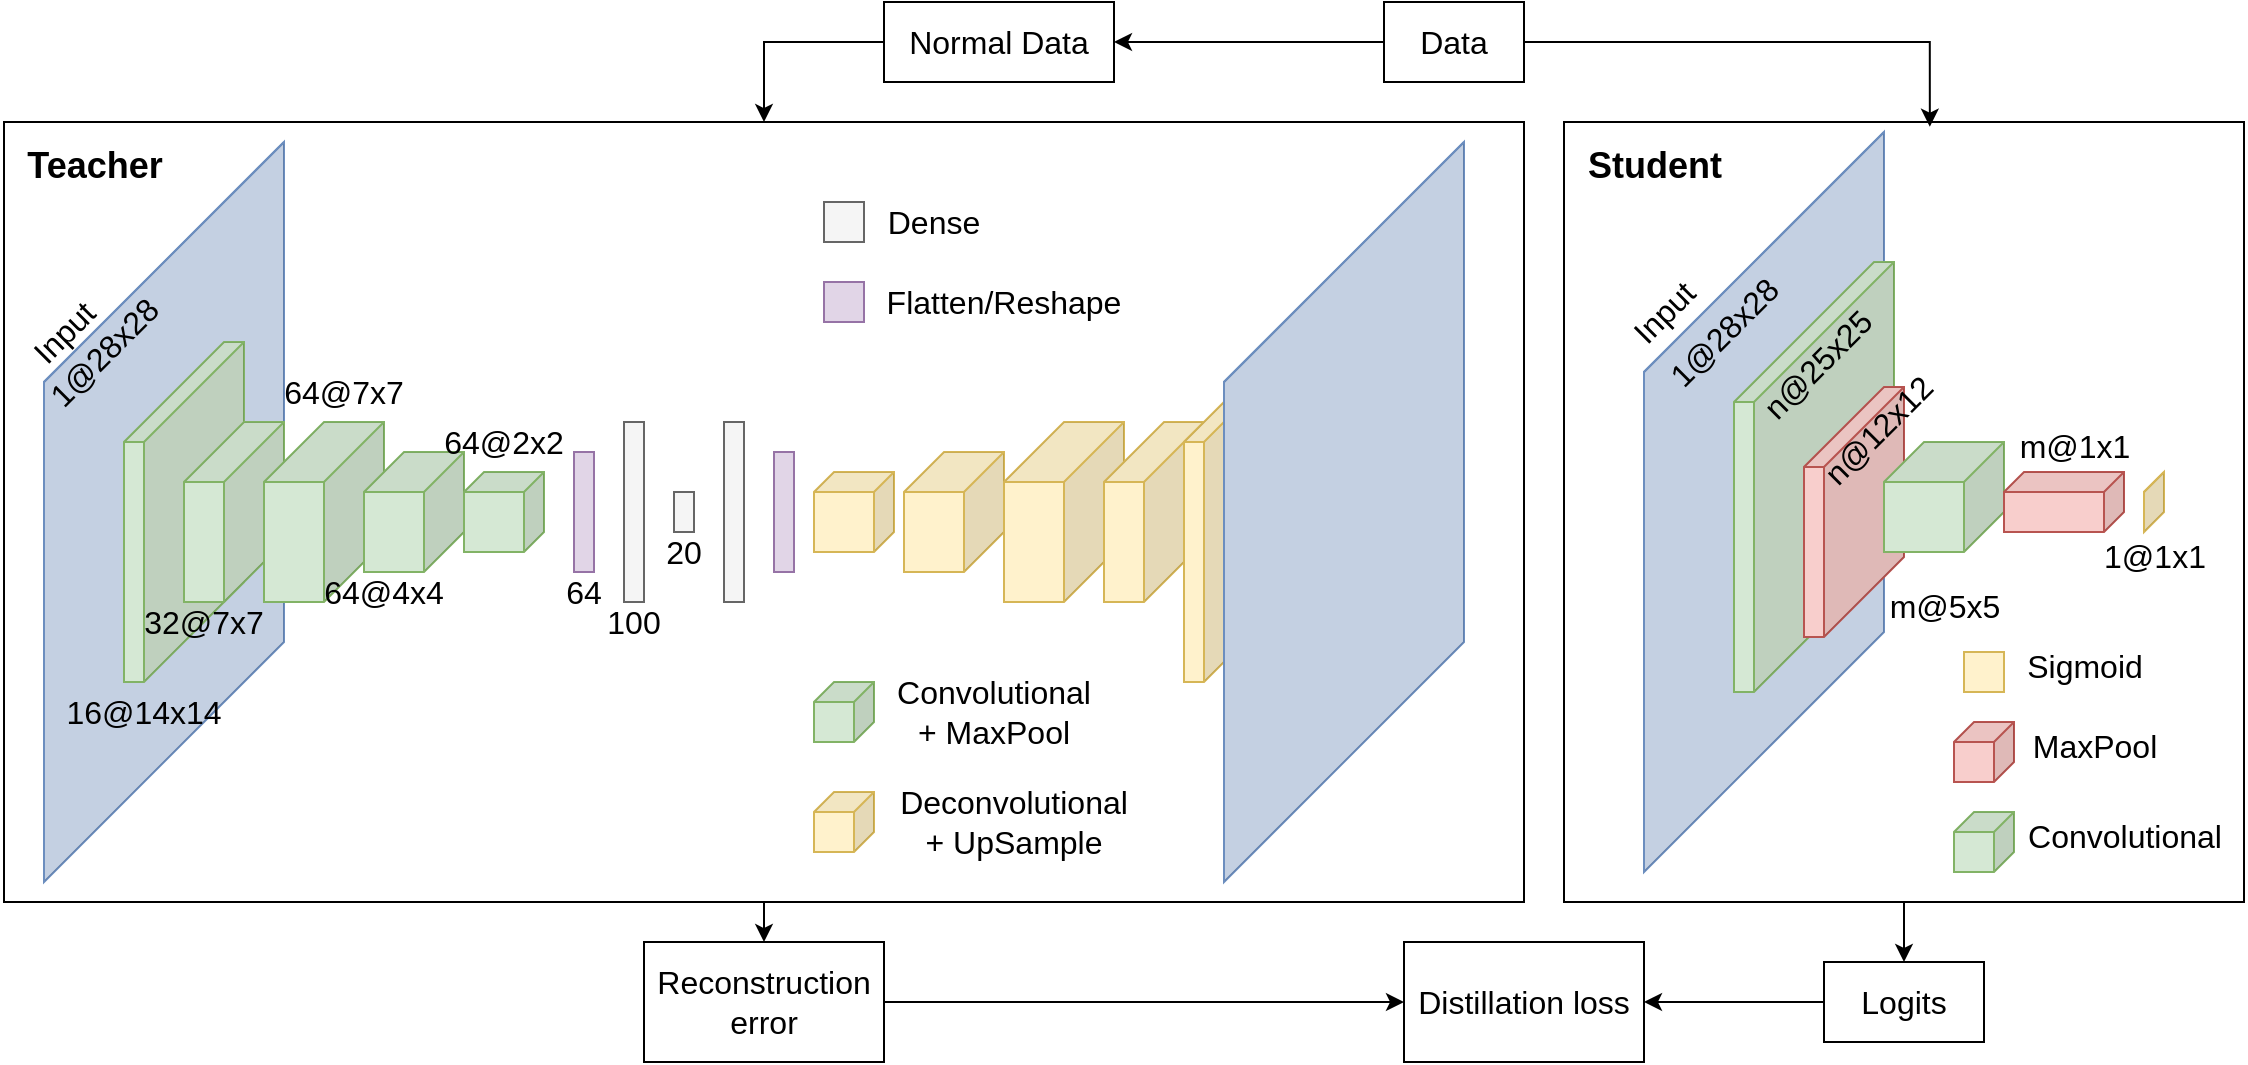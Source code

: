 <mxfile version="21.0.2"><diagram name="Page-1" id="2HkfwzNCOo5dVpyUPaBP"><mxGraphModel dx="3069" dy="953" grid="1" gridSize="10" guides="1" tooltips="1" connect="1" arrows="1" fold="1" page="1" pageScale="1" pageWidth="850" pageHeight="1100" math="0" shadow="0"><root><mxCell id="0"/><mxCell id="1" parent="0"/><mxCell id="gNet8P3XSlNMF8cZ89Cj-117" style="edgeStyle=orthogonalEdgeStyle;rounded=0;orthogonalLoop=1;jettySize=auto;html=1;exitX=0.5;exitY=1;exitDx=0;exitDy=0;entryX=0.5;entryY=0;entryDx=0;entryDy=0;" edge="1" parent="1" source="gNet8P3XSlNMF8cZ89Cj-93" target="gNet8P3XSlNMF8cZ89Cj-116"><mxGeometry relative="1" as="geometry"><mxPoint x="940" y="630" as="targetPoint"/></mxGeometry></mxCell><mxCell id="gNet8P3XSlNMF8cZ89Cj-93" value="" style="rounded=0;whiteSpace=wrap;html=1;strokeColor=default;fillColor=none;fontColor=#333333;" vertex="1" parent="1"><mxGeometry x="760" y="200" width="340" height="390" as="geometry"/></mxCell><mxCell id="gNet8P3XSlNMF8cZ89Cj-112" style="edgeStyle=orthogonalEdgeStyle;rounded=0;orthogonalLoop=1;jettySize=auto;html=1;exitX=0.5;exitY=1;exitDx=0;exitDy=0;entryX=0.5;entryY=0;entryDx=0;entryDy=0;" edge="1" parent="1" source="gNet8P3XSlNMF8cZ89Cj-92" target="gNet8P3XSlNMF8cZ89Cj-109"><mxGeometry relative="1" as="geometry"/></mxCell><mxCell id="gNet8P3XSlNMF8cZ89Cj-92" value="" style="rounded=0;whiteSpace=wrap;html=1;strokeColor=default;fillColor=none;fontColor=#333333;" vertex="1" parent="1"><mxGeometry x="-20" y="200" width="760" height="390" as="geometry"/></mxCell><mxCell id="gNet8P3XSlNMF8cZ89Cj-1" value="" style="shape=cube;whiteSpace=wrap;html=1;boundedLbl=1;backgroundOutline=1;darkOpacity=0.05;darkOpacity2=0.1;size=120;direction=east;flipH=1;fillColor=#dae8fc;strokeColor=#6c8ebf;" vertex="1" parent="1"><mxGeometry y="210" width="120" height="370" as="geometry"/></mxCell><mxCell id="gNet8P3XSlNMF8cZ89Cj-2" value="" style="shape=cube;whiteSpace=wrap;html=1;boundedLbl=1;backgroundOutline=1;darkOpacity=0.05;darkOpacity2=0.1;size=50;direction=east;flipH=1;fillColor=#d5e8d4;strokeColor=#82b366;" vertex="1" parent="1"><mxGeometry x="40" y="310" width="60" height="170" as="geometry"/></mxCell><mxCell id="gNet8P3XSlNMF8cZ89Cj-3" value="" style="shape=cube;whiteSpace=wrap;html=1;boundedLbl=1;backgroundOutline=1;darkOpacity=0.05;darkOpacity2=0.1;size=30;direction=east;flipH=1;fillColor=#d5e8d4;strokeColor=#82b366;" vertex="1" parent="1"><mxGeometry x="70" y="350" width="50" height="90" as="geometry"/></mxCell><mxCell id="gNet8P3XSlNMF8cZ89Cj-4" value="" style="shape=cube;whiteSpace=wrap;html=1;boundedLbl=1;backgroundOutline=1;darkOpacity=0.05;darkOpacity2=0.1;size=30;direction=east;flipH=1;fillColor=#d5e8d4;strokeColor=#82b366;" vertex="1" parent="1"><mxGeometry x="110" y="350" width="60" height="90" as="geometry"/></mxCell><mxCell id="gNet8P3XSlNMF8cZ89Cj-6" value="" style="shape=cube;whiteSpace=wrap;html=1;boundedLbl=1;backgroundOutline=1;darkOpacity=0.05;darkOpacity2=0.1;size=20;direction=east;flipH=1;fillColor=#d5e8d4;strokeColor=#82b366;" vertex="1" parent="1"><mxGeometry x="160" y="365" width="50" height="60" as="geometry"/></mxCell><mxCell id="gNet8P3XSlNMF8cZ89Cj-7" value="" style="shape=cube;whiteSpace=wrap;html=1;boundedLbl=1;backgroundOutline=1;darkOpacity=0.05;darkOpacity2=0.1;size=10;direction=east;flipH=1;fillColor=#d5e8d4;strokeColor=#82b366;" vertex="1" parent="1"><mxGeometry x="210" y="375" width="40" height="40" as="geometry"/></mxCell><mxCell id="gNet8P3XSlNMF8cZ89Cj-21" value="" style="shape=cube;whiteSpace=wrap;html=1;boundedLbl=1;backgroundOutline=1;darkOpacity=0.05;darkOpacity2=0.1;size=10;direction=east;flipH=1;fillColor=#fff2cc;strokeColor=#d6b656;" vertex="1" parent="1"><mxGeometry x="385" y="375" width="40" height="40" as="geometry"/></mxCell><mxCell id="gNet8P3XSlNMF8cZ89Cj-23" value="" style="shape=cube;whiteSpace=wrap;html=1;boundedLbl=1;backgroundOutline=1;darkOpacity=0.05;darkOpacity2=0.1;size=20;direction=east;flipH=1;fillColor=#fff2cc;strokeColor=#d6b656;" vertex="1" parent="1"><mxGeometry x="430" y="365" width="50" height="60" as="geometry"/></mxCell><mxCell id="gNet8P3XSlNMF8cZ89Cj-24" value="" style="shape=cube;whiteSpace=wrap;html=1;boundedLbl=1;backgroundOutline=1;darkOpacity=0.05;darkOpacity2=0.1;size=30;direction=east;flipH=1;fillColor=#fff2cc;strokeColor=#d6b656;" vertex="1" parent="1"><mxGeometry x="480" y="350" width="60" height="90" as="geometry"/></mxCell><mxCell id="gNet8P3XSlNMF8cZ89Cj-26" value="" style="shape=cube;whiteSpace=wrap;html=1;boundedLbl=1;backgroundOutline=1;darkOpacity=0.05;darkOpacity2=0.1;size=30;direction=east;flipH=1;fillColor=#fff2cc;strokeColor=#d6b656;" vertex="1" parent="1"><mxGeometry x="530" y="350" width="50" height="90" as="geometry"/></mxCell><mxCell id="gNet8P3XSlNMF8cZ89Cj-28" value="" style="shape=cube;whiteSpace=wrap;html=1;boundedLbl=1;backgroundOutline=1;darkOpacity=0.05;darkOpacity2=0.1;size=50;direction=east;flipH=1;fillColor=#fff2cc;strokeColor=#d6b656;" vertex="1" parent="1"><mxGeometry x="570" y="310" width="60" height="170" as="geometry"/></mxCell><mxCell id="gNet8P3XSlNMF8cZ89Cj-29" value="" style="shape=cube;whiteSpace=wrap;html=1;boundedLbl=1;backgroundOutline=1;darkOpacity=0.05;darkOpacity2=0.1;size=120;direction=east;flipH=1;fillColor=#dae8fc;strokeColor=#6c8ebf;" vertex="1" parent="1"><mxGeometry x="590" y="210" width="120" height="370" as="geometry"/></mxCell><mxCell id="gNet8P3XSlNMF8cZ89Cj-32" value="" style="rounded=0;whiteSpace=wrap;html=1;fillColor=#e1d5e7;strokeColor=#9673a6;rotation=-90;" vertex="1" parent="1"><mxGeometry x="240" y="390" width="60" height="10" as="geometry"/></mxCell><mxCell id="gNet8P3XSlNMF8cZ89Cj-33" value="" style="rounded=0;whiteSpace=wrap;html=1;fillColor=#f5f5f5;strokeColor=#666666;rotation=-90;fontColor=#333333;" vertex="1" parent="1"><mxGeometry x="250" y="390" width="90" height="10" as="geometry"/></mxCell><mxCell id="gNet8P3XSlNMF8cZ89Cj-34" value="" style="rounded=0;whiteSpace=wrap;html=1;rotation=-90;fillColor=#f5f5f5;fontColor=#333333;strokeColor=#666666;" vertex="1" parent="1"><mxGeometry x="310" y="390" width="20" height="10" as="geometry"/></mxCell><mxCell id="gNet8P3XSlNMF8cZ89Cj-36" value="" style="rounded=0;whiteSpace=wrap;html=1;fillColor=#f5f5f5;strokeColor=#666666;rotation=-90;fontColor=#333333;" vertex="1" parent="1"><mxGeometry x="300" y="390" width="90" height="10" as="geometry"/></mxCell><mxCell id="gNet8P3XSlNMF8cZ89Cj-40" value="" style="rounded=0;whiteSpace=wrap;html=1;fillColor=#e1d5e7;strokeColor=#9673a6;rotation=-90;" vertex="1" parent="1"><mxGeometry x="340" y="390" width="60" height="10" as="geometry"/></mxCell><mxCell id="gNet8P3XSlNMF8cZ89Cj-43" value="" style="shape=cube;whiteSpace=wrap;html=1;boundedLbl=1;backgroundOutline=1;darkOpacity=0.05;darkOpacity2=0.1;size=0;direction=east;flipH=1;fillColor=#f5f5f5;strokeColor=#666666;fontColor=#333333;" vertex="1" parent="1"><mxGeometry x="390" y="240" width="20" height="20" as="geometry"/></mxCell><mxCell id="gNet8P3XSlNMF8cZ89Cj-44" value="" style="shape=cube;whiteSpace=wrap;html=1;boundedLbl=1;backgroundOutline=1;darkOpacity=0.05;darkOpacity2=0.1;size=10;direction=east;flipH=1;fillColor=#d5e8d4;strokeColor=#82b366;" vertex="1" parent="1"><mxGeometry x="385" y="480" width="30" height="30" as="geometry"/></mxCell><mxCell id="gNet8P3XSlNMF8cZ89Cj-52" value="" style="shape=cube;whiteSpace=wrap;html=1;boundedLbl=1;backgroundOutline=1;darkOpacity=0.05;darkOpacity2=0.1;size=0;direction=east;flipH=1;fillColor=#e1d5e7;strokeColor=#9673a6;" vertex="1" parent="1"><mxGeometry x="390" y="280" width="20" height="20" as="geometry"/></mxCell><mxCell id="gNet8P3XSlNMF8cZ89Cj-54" value="&lt;font style=&quot;font-size: 13px;&quot;&gt;&lt;font style=&quot;font-size: 14px;&quot;&gt;&lt;font style=&quot;font-size: 15px;&quot;&gt;&lt;font style=&quot;font-size: 16px;&quot;&gt;Dense&lt;/font&gt;&lt;/font&gt;&lt;/font&gt;&lt;/font&gt;" style="text;strokeColor=none;align=center;fillColor=none;html=1;verticalAlign=middle;whiteSpace=wrap;rounded=0;" vertex="1" parent="1"><mxGeometry x="415" y="235" width="60" height="30" as="geometry"/></mxCell><mxCell id="gNet8P3XSlNMF8cZ89Cj-55" value="&lt;font style=&quot;font-size: 13px;&quot;&gt;&lt;font style=&quot;font-size: 14px;&quot;&gt;&lt;font style=&quot;font-size: 15px;&quot;&gt;&lt;font style=&quot;font-size: 16px;&quot;&gt;Deconvolutional + UpSample&lt;/font&gt;&lt;/font&gt;&lt;/font&gt;&lt;/font&gt;" style="text;strokeColor=none;align=center;fillColor=none;html=1;verticalAlign=middle;whiteSpace=wrap;rounded=0;" vertex="1" parent="1"><mxGeometry x="450" y="535" width="70" height="30" as="geometry"/></mxCell><mxCell id="gNet8P3XSlNMF8cZ89Cj-56" value="&lt;font style=&quot;font-size: 13px;&quot;&gt;&lt;font style=&quot;font-size: 14px;&quot;&gt;&lt;font style=&quot;font-size: 15px;&quot;&gt;&lt;font style=&quot;font-size: 16px;&quot;&gt;Flatten/Reshape&lt;/font&gt;&lt;/font&gt;&lt;/font&gt;&lt;/font&gt;" style="text;strokeColor=none;align=center;fillColor=none;html=1;verticalAlign=middle;whiteSpace=wrap;rounded=0;" vertex="1" parent="1"><mxGeometry x="450" y="275" width="60" height="30" as="geometry"/></mxCell><mxCell id="gNet8P3XSlNMF8cZ89Cj-57" value="&lt;font style=&quot;font-size: 15px;&quot;&gt;&lt;font style=&quot;font-size: 15px;&quot;&gt;&lt;font style=&quot;font-size: 16px;&quot;&gt;Convolutional + MaxPool&lt;/font&gt;&lt;/font&gt;&lt;/font&gt;" style="text;strokeColor=none;align=center;fillColor=none;html=1;verticalAlign=middle;whiteSpace=wrap;rounded=0;" vertex="1" parent="1"><mxGeometry x="440" y="480" width="70" height="30" as="geometry"/></mxCell><mxCell id="gNet8P3XSlNMF8cZ89Cj-62" value="" style="shape=cube;whiteSpace=wrap;html=1;boundedLbl=1;backgroundOutline=1;darkOpacity=0.05;darkOpacity2=0.1;size=10;direction=east;flipH=1;fillColor=#fff2cc;strokeColor=#d6b656;" vertex="1" parent="1"><mxGeometry x="385" y="535" width="30" height="30" as="geometry"/></mxCell><mxCell id="gNet8P3XSlNMF8cZ89Cj-63" value="&lt;font style=&quot;font-size: 13px;&quot;&gt;&lt;font style=&quot;font-size: 14px;&quot;&gt;&lt;font style=&quot;font-size: 15px;&quot;&gt;&lt;font style=&quot;font-size: 16px;&quot;&gt;Input&lt;/font&gt;&lt;/font&gt;&lt;/font&gt;&lt;/font&gt;" style="text;strokeColor=none;align=center;fillColor=none;html=1;verticalAlign=middle;whiteSpace=wrap;rounded=0;rotation=-45;" vertex="1" parent="1"><mxGeometry x="-20" y="290" width="60" height="30" as="geometry"/></mxCell><mxCell id="gNet8P3XSlNMF8cZ89Cj-66" value="&lt;font style=&quot;font-size: 13px;&quot;&gt;&lt;font style=&quot;font-size: 14px;&quot;&gt;&lt;font style=&quot;font-size: 15px;&quot;&gt;&lt;font style=&quot;font-size: 16px;&quot;&gt;1@28x28&lt;/font&gt;&lt;/font&gt;&lt;/font&gt;&lt;/font&gt;" style="text;strokeColor=none;align=center;fillColor=none;html=1;verticalAlign=middle;whiteSpace=wrap;rounded=0;rotation=-45;" vertex="1" parent="1"><mxGeometry y="300" width="60" height="30" as="geometry"/></mxCell><mxCell id="gNet8P3XSlNMF8cZ89Cj-68" value="&lt;font style=&quot;font-size: 13px;&quot;&gt;&lt;font style=&quot;font-size: 14px;&quot;&gt;&lt;font style=&quot;font-size: 15px;&quot;&gt;&lt;font style=&quot;font-size: 16px;&quot;&gt;16@14x14&lt;/font&gt;&lt;/font&gt;&lt;/font&gt;&lt;/font&gt;" style="text;strokeColor=none;align=center;fillColor=none;html=1;verticalAlign=middle;whiteSpace=wrap;rounded=0;rotation=0;" vertex="1" parent="1"><mxGeometry x="20" y="480" width="60" height="30" as="geometry"/></mxCell><mxCell id="gNet8P3XSlNMF8cZ89Cj-70" value="&lt;font style=&quot;font-size: 13px;&quot;&gt;&lt;font style=&quot;font-size: 14px;&quot;&gt;&lt;font style=&quot;font-size: 15px;&quot;&gt;&lt;font style=&quot;font-size: 16px;&quot;&gt;64@7x7&lt;/font&gt;&lt;/font&gt;&lt;/font&gt;&lt;/font&gt;" style="text;strokeColor=none;align=center;fillColor=none;html=1;verticalAlign=middle;whiteSpace=wrap;rounded=0;rotation=0;" vertex="1" parent="1"><mxGeometry x="120" y="320" width="60" height="30" as="geometry"/></mxCell><mxCell id="gNet8P3XSlNMF8cZ89Cj-71" value="&lt;font style=&quot;font-size: 13px;&quot;&gt;&lt;font style=&quot;font-size: 14px;&quot;&gt;&lt;font style=&quot;font-size: 15px;&quot;&gt;&lt;font style=&quot;font-size: 16px;&quot;&gt;32@7x7&lt;/font&gt;&lt;/font&gt;&lt;/font&gt;&lt;/font&gt;" style="text;strokeColor=none;align=center;fillColor=none;html=1;verticalAlign=middle;whiteSpace=wrap;rounded=0;rotation=0;" vertex="1" parent="1"><mxGeometry x="50" y="435" width="60" height="30" as="geometry"/></mxCell><mxCell id="gNet8P3XSlNMF8cZ89Cj-72" value="&lt;font style=&quot;font-size: 13px;&quot;&gt;&lt;font style=&quot;font-size: 14px;&quot;&gt;&lt;font style=&quot;font-size: 15px;&quot;&gt;&lt;font style=&quot;font-size: 16px;&quot;&gt;64@2x2&lt;/font&gt;&lt;/font&gt;&lt;/font&gt;&lt;/font&gt;" style="text;strokeColor=none;align=center;fillColor=none;html=1;verticalAlign=middle;whiteSpace=wrap;rounded=0;rotation=0;" vertex="1" parent="1"><mxGeometry x="200" y="345" width="60" height="30" as="geometry"/></mxCell><mxCell id="gNet8P3XSlNMF8cZ89Cj-73" value="&lt;font style=&quot;font-size: 13px;&quot;&gt;&lt;font style=&quot;font-size: 14px;&quot;&gt;&lt;font style=&quot;font-size: 15px;&quot;&gt;&lt;font style=&quot;font-size: 16px;&quot;&gt;64@4x4&lt;/font&gt;&lt;/font&gt;&lt;/font&gt;&lt;/font&gt;" style="text;strokeColor=none;align=center;fillColor=none;html=1;verticalAlign=middle;whiteSpace=wrap;rounded=0;rotation=0;" vertex="1" parent="1"><mxGeometry x="140" y="420" width="60" height="30" as="geometry"/></mxCell><mxCell id="gNet8P3XSlNMF8cZ89Cj-74" value="&lt;font style=&quot;font-size: 16px;&quot;&gt;&lt;font style=&quot;font-size: 16px;&quot;&gt;64&lt;/font&gt;&lt;/font&gt;" style="text;strokeColor=none;align=center;fillColor=none;html=1;verticalAlign=middle;whiteSpace=wrap;rounded=0;rotation=0;" vertex="1" parent="1"><mxGeometry x="240" y="420" width="60" height="30" as="geometry"/></mxCell><mxCell id="gNet8P3XSlNMF8cZ89Cj-75" value="&lt;font style=&quot;font-size: 13px;&quot;&gt;&lt;font style=&quot;font-size: 14px;&quot;&gt;&lt;font style=&quot;font-size: 15px;&quot;&gt;&lt;font style=&quot;font-size: 16px;&quot;&gt;100&lt;/font&gt;&lt;/font&gt;&lt;/font&gt;&lt;/font&gt;" style="text;strokeColor=none;align=center;fillColor=none;html=1;verticalAlign=middle;whiteSpace=wrap;rounded=0;rotation=0;" vertex="1" parent="1"><mxGeometry x="265" y="435" width="60" height="30" as="geometry"/></mxCell><mxCell id="gNet8P3XSlNMF8cZ89Cj-76" value="&lt;font style=&quot;font-size: 13px;&quot;&gt;&lt;font style=&quot;font-size: 14px;&quot;&gt;&lt;font style=&quot;font-size: 15px;&quot;&gt;&lt;font style=&quot;font-size: 16px;&quot;&gt;20&lt;/font&gt;&lt;/font&gt;&lt;/font&gt;&lt;/font&gt;" style="text;strokeColor=none;align=center;fillColor=none;html=1;verticalAlign=middle;whiteSpace=wrap;rounded=0;rotation=0;" vertex="1" parent="1"><mxGeometry x="290" y="400" width="60" height="30" as="geometry"/></mxCell><mxCell id="gNet8P3XSlNMF8cZ89Cj-81" value="" style="shape=cube;whiteSpace=wrap;html=1;boundedLbl=1;backgroundOutline=1;darkOpacity=0.05;darkOpacity2=0.1;size=120;direction=east;flipH=1;fillColor=#dae8fc;strokeColor=#6c8ebf;" vertex="1" parent="1"><mxGeometry x="800" y="205" width="120" height="370" as="geometry"/></mxCell><mxCell id="gNet8P3XSlNMF8cZ89Cj-82" value="&lt;font style=&quot;font-size: 13px;&quot;&gt;&lt;font style=&quot;font-size: 14px;&quot;&gt;&lt;font style=&quot;font-size: 15px;&quot;&gt;&lt;font style=&quot;font-size: 16px;&quot;&gt;Input&lt;/font&gt;&lt;/font&gt;&lt;/font&gt;&lt;/font&gt;" style="text;strokeColor=none;align=center;fillColor=none;html=1;verticalAlign=middle;whiteSpace=wrap;rounded=0;rotation=-45;" vertex="1" parent="1"><mxGeometry x="780" y="280" width="60" height="30" as="geometry"/></mxCell><mxCell id="gNet8P3XSlNMF8cZ89Cj-83" value="&lt;font style=&quot;font-size: 13px;&quot;&gt;&lt;font style=&quot;font-size: 14px;&quot;&gt;&lt;font style=&quot;font-size: 15px;&quot;&gt;&lt;font style=&quot;font-size: 16px;&quot;&gt;1@28x28&lt;/font&gt;&lt;/font&gt;&lt;/font&gt;&lt;/font&gt;" style="text;strokeColor=none;align=center;fillColor=none;html=1;verticalAlign=middle;whiteSpace=wrap;rounded=0;rotation=-45;" vertex="1" parent="1"><mxGeometry x="810" y="290" width="60" height="30" as="geometry"/></mxCell><mxCell id="gNet8P3XSlNMF8cZ89Cj-84" value="" style="shape=cube;whiteSpace=wrap;html=1;boundedLbl=1;backgroundOutline=1;darkOpacity=0.05;darkOpacity2=0.1;size=70;direction=east;flipH=1;fillColor=#d5e8d4;strokeColor=#82b366;" vertex="1" parent="1"><mxGeometry x="845" y="270" width="80" height="215" as="geometry"/></mxCell><mxCell id="gNet8P3XSlNMF8cZ89Cj-85" value="" style="shape=cube;whiteSpace=wrap;html=1;boundedLbl=1;backgroundOutline=1;darkOpacity=0.05;darkOpacity2=0.1;size=40;direction=east;flipH=1;fillColor=#f8cecc;strokeColor=#b85450;" vertex="1" parent="1"><mxGeometry x="880" y="332.5" width="50" height="125" as="geometry"/></mxCell><mxCell id="gNet8P3XSlNMF8cZ89Cj-87" value="" style="shape=cube;whiteSpace=wrap;html=1;boundedLbl=1;backgroundOutline=1;darkOpacity=0.05;darkOpacity2=0.1;size=20;direction=east;flipH=1;fillColor=#d5e8d4;strokeColor=#82b366;" vertex="1" parent="1"><mxGeometry x="920" y="360" width="60" height="55" as="geometry"/></mxCell><mxCell id="gNet8P3XSlNMF8cZ89Cj-88" value="" style="shape=cube;whiteSpace=wrap;html=1;boundedLbl=1;backgroundOutline=1;darkOpacity=0.05;darkOpacity2=0.1;size=10;direction=east;flipH=1;fillColor=#f8cecc;strokeColor=#b85450;" vertex="1" parent="1"><mxGeometry x="980" y="375" width="60" height="30" as="geometry"/></mxCell><mxCell id="gNet8P3XSlNMF8cZ89Cj-89" value="" style="shape=cube;whiteSpace=wrap;html=1;boundedLbl=1;backgroundOutline=1;darkOpacity=0.05;darkOpacity2=0.1;size=10;direction=east;flipH=1;fillColor=#fff2cc;strokeColor=#d6b656;" vertex="1" parent="1"><mxGeometry x="1050" y="375" width="10" height="30" as="geometry"/></mxCell><mxCell id="gNet8P3XSlNMF8cZ89Cj-94" value="&lt;font style=&quot;font-size: 16px;&quot;&gt;&lt;font style=&quot;font-size: 16px;&quot;&gt;n@25x25&lt;/font&gt;&lt;/font&gt;" style="text;html=1;resizable=0;autosize=1;align=center;verticalAlign=middle;points=[];fillColor=none;strokeColor=none;rounded=0;fontFamily=Helvetica;fontSize=24;rotation=-45;" vertex="1" parent="1"><mxGeometry x="840" y="300" width="90" height="40" as="geometry"/></mxCell><mxCell id="gNet8P3XSlNMF8cZ89Cj-95" value="&lt;font style=&quot;font-size: 16px;&quot;&gt;&lt;font style=&quot;font-size: 16px;&quot;&gt;n@12x12&lt;/font&gt;&lt;/font&gt;" style="text;html=1;resizable=0;autosize=1;align=center;verticalAlign=middle;points=[];fillColor=none;strokeColor=none;rounded=0;fontFamily=Helvetica;fontSize=24;rotation=-45;" vertex="1" parent="1"><mxGeometry x="870" y="332.5" width="90" height="40" as="geometry"/></mxCell><mxCell id="gNet8P3XSlNMF8cZ89Cj-96" value="&lt;font style=&quot;font-size: 16px;&quot;&gt;&lt;font style=&quot;font-size: 16px;&quot;&gt;&lt;font style=&quot;font-size: 16px;&quot;&gt;m@5x5&lt;/font&gt;&lt;/font&gt;&lt;/font&gt;" style="text;html=1;resizable=0;autosize=1;align=center;verticalAlign=middle;points=[];fillColor=none;strokeColor=none;rounded=0;fontFamily=Helvetica;fontSize=24;" vertex="1" parent="1"><mxGeometry x="910" y="420" width="80" height="40" as="geometry"/></mxCell><mxCell id="gNet8P3XSlNMF8cZ89Cj-97" value="&lt;font style=&quot;font-size: 16px;&quot;&gt;&lt;font style=&quot;font-size: 16px;&quot;&gt;m@1x1&lt;/font&gt;&lt;/font&gt;" style="text;html=1;resizable=0;autosize=1;align=center;verticalAlign=middle;points=[];fillColor=none;strokeColor=none;rounded=0;fontFamily=Helvetica;fontSize=24;" vertex="1" parent="1"><mxGeometry x="975" y="340" width="80" height="40" as="geometry"/></mxCell><mxCell id="gNet8P3XSlNMF8cZ89Cj-98" value="&lt;font style=&quot;font-size: 16px;&quot;&gt;&lt;font style=&quot;font-size: 16px;&quot;&gt;1@1x1&lt;/font&gt;&lt;/font&gt;" style="text;html=1;resizable=0;autosize=1;align=center;verticalAlign=middle;points=[];fillColor=none;strokeColor=none;rounded=0;fontFamily=Helvetica;fontSize=24;" vertex="1" parent="1"><mxGeometry x="1020" y="395" width="70" height="40" as="geometry"/></mxCell><mxCell id="gNet8P3XSlNMF8cZ89Cj-99" value="" style="shape=cube;whiteSpace=wrap;html=1;boundedLbl=1;backgroundOutline=1;darkOpacity=0.05;darkOpacity2=0.1;size=10;direction=east;flipH=1;fillColor=#d5e8d4;strokeColor=#82b366;" vertex="1" parent="1"><mxGeometry x="955" y="545" width="30" height="30" as="geometry"/></mxCell><mxCell id="gNet8P3XSlNMF8cZ89Cj-100" value="" style="shape=cube;whiteSpace=wrap;html=1;boundedLbl=1;backgroundOutline=1;darkOpacity=0.05;darkOpacity2=0.1;size=10;direction=east;flipH=1;fillColor=#f8cecc;strokeColor=#b85450;" vertex="1" parent="1"><mxGeometry x="955" y="500" width="30" height="30" as="geometry"/></mxCell><mxCell id="gNet8P3XSlNMF8cZ89Cj-101" value="" style="shape=cube;whiteSpace=wrap;html=1;boundedLbl=1;backgroundOutline=1;darkOpacity=0.05;darkOpacity2=0.1;size=0;direction=east;flipH=1;fillColor=#fff2cc;strokeColor=#d6b656;" vertex="1" parent="1"><mxGeometry x="960" y="465" width="20" height="20" as="geometry"/></mxCell><mxCell id="gNet8P3XSlNMF8cZ89Cj-102" value="&lt;font style=&quot;font-size: 16px;&quot;&gt;&lt;font style=&quot;font-size: 16px;&quot;&gt;MaxPool &lt;/font&gt;&lt;/font&gt;" style="text;html=1;resizable=0;autosize=1;align=center;verticalAlign=middle;points=[];fillColor=none;strokeColor=none;rounded=0;fontFamily=Helvetica;fontSize=24;" vertex="1" parent="1"><mxGeometry x="980" y="490" width="90" height="40" as="geometry"/></mxCell><mxCell id="gNet8P3XSlNMF8cZ89Cj-103" value="&lt;font style=&quot;font-size: 16px;&quot;&gt;&lt;font style=&quot;font-size: 16px;&quot;&gt;Convolutional&lt;/font&gt;&lt;/font&gt;" style="text;html=1;resizable=0;autosize=1;align=center;verticalAlign=middle;points=[];fillColor=none;strokeColor=none;rounded=0;fontFamily=Helvetica;fontSize=24;" vertex="1" parent="1"><mxGeometry x="980" y="535" width="120" height="40" as="geometry"/></mxCell><mxCell id="gNet8P3XSlNMF8cZ89Cj-105" value="&lt;font style=&quot;font-size: 16px;&quot;&gt;&lt;font style=&quot;font-size: 16px;&quot;&gt;Sigmoid&lt;/font&gt;&lt;/font&gt;" style="text;html=1;resizable=0;autosize=1;align=center;verticalAlign=middle;points=[];fillColor=none;strokeColor=none;rounded=0;fontFamily=Helvetica;fontSize=24;" vertex="1" parent="1"><mxGeometry x="980" y="450" width="80" height="40" as="geometry"/></mxCell><mxCell id="gNet8P3XSlNMF8cZ89Cj-106" value="&lt;b&gt;&lt;font style=&quot;font-size: 18px;&quot;&gt;&lt;font style=&quot;font-size: 18px;&quot;&gt;Teacher&lt;/font&gt;&lt;/font&gt;&lt;/b&gt;" style="text;html=1;resizable=0;autosize=1;align=center;verticalAlign=middle;points=[];fillColor=none;strokeColor=none;rounded=0;fontFamily=Helvetica;fontSize=24;" vertex="1" parent="1"><mxGeometry x="-20" y="200" width="90" height="40" as="geometry"/></mxCell><mxCell id="gNet8P3XSlNMF8cZ89Cj-107" value="&lt;font style=&quot;font-size: 18px;&quot;&gt;&lt;b&gt;&lt;font style=&quot;font-size: 18px;&quot;&gt;Student&lt;/font&gt;&lt;/b&gt;&lt;/font&gt;" style="text;html=1;resizable=0;autosize=1;align=center;verticalAlign=middle;points=[];fillColor=none;strokeColor=none;rounded=0;fontFamily=Helvetica;fontSize=24;" vertex="1" parent="1"><mxGeometry x="760" y="200" width="90" height="40" as="geometry"/></mxCell><mxCell id="gNet8P3XSlNMF8cZ89Cj-113" style="edgeStyle=orthogonalEdgeStyle;rounded=0;orthogonalLoop=1;jettySize=auto;html=1;exitX=1;exitY=0.5;exitDx=0;exitDy=0;entryX=0.538;entryY=0.006;entryDx=0;entryDy=0;entryPerimeter=0;" edge="1" parent="1" source="gNet8P3XSlNMF8cZ89Cj-108" target="gNet8P3XSlNMF8cZ89Cj-93"><mxGeometry relative="1" as="geometry"/></mxCell><mxCell id="gNet8P3XSlNMF8cZ89Cj-122" style="edgeStyle=orthogonalEdgeStyle;rounded=0;orthogonalLoop=1;jettySize=auto;html=1;exitX=0;exitY=0.5;exitDx=0;exitDy=0;entryX=1;entryY=0.5;entryDx=0;entryDy=0;" edge="1" parent="1" source="gNet8P3XSlNMF8cZ89Cj-108" target="gNet8P3XSlNMF8cZ89Cj-110"><mxGeometry relative="1" as="geometry"/></mxCell><mxCell id="gNet8P3XSlNMF8cZ89Cj-108" value="&lt;font style=&quot;font-size: 16px;&quot;&gt;&lt;font style=&quot;font-size: 16px;&quot;&gt;Data&lt;/font&gt;&lt;/font&gt;" style="rounded=0;whiteSpace=wrap;html=1;" vertex="1" parent="1"><mxGeometry x="670" y="140" width="70" height="40" as="geometry"/></mxCell><mxCell id="gNet8P3XSlNMF8cZ89Cj-115" style="edgeStyle=orthogonalEdgeStyle;rounded=0;orthogonalLoop=1;jettySize=auto;html=1;exitX=1;exitY=0.5;exitDx=0;exitDy=0;" edge="1" parent="1" source="gNet8P3XSlNMF8cZ89Cj-109" target="gNet8P3XSlNMF8cZ89Cj-114"><mxGeometry relative="1" as="geometry"/></mxCell><mxCell id="gNet8P3XSlNMF8cZ89Cj-109" value="&lt;div style=&quot;font-size: 16px;&quot;&gt;&lt;font style=&quot;font-size: 16px;&quot;&gt;Reconstruction &lt;br&gt;&lt;/font&gt;&lt;/div&gt;&lt;div style=&quot;font-size: 16px;&quot;&gt;&lt;font style=&quot;font-size: 16px;&quot;&gt;error&lt;/font&gt;&lt;/div&gt;" style="rounded=0;whiteSpace=wrap;html=1;" vertex="1" parent="1"><mxGeometry x="300" y="610" width="120" height="60" as="geometry"/></mxCell><mxCell id="gNet8P3XSlNMF8cZ89Cj-123" style="edgeStyle=orthogonalEdgeStyle;rounded=0;orthogonalLoop=1;jettySize=auto;html=1;exitX=0;exitY=0.5;exitDx=0;exitDy=0;entryX=0.5;entryY=0;entryDx=0;entryDy=0;" edge="1" parent="1" source="gNet8P3XSlNMF8cZ89Cj-110" target="gNet8P3XSlNMF8cZ89Cj-92"><mxGeometry relative="1" as="geometry"/></mxCell><mxCell id="gNet8P3XSlNMF8cZ89Cj-110" value="&lt;font style=&quot;font-size: 16px;&quot;&gt;&lt;font style=&quot;font-size: 16px;&quot;&gt;Normal Data&lt;/font&gt;&lt;/font&gt;" style="rounded=0;whiteSpace=wrap;html=1;" vertex="1" parent="1"><mxGeometry x="420" y="140" width="115" height="40" as="geometry"/></mxCell><mxCell id="gNet8P3XSlNMF8cZ89Cj-114" value="&lt;font style=&quot;font-size: 16px;&quot;&gt;&lt;font style=&quot;font-size: 16px;&quot;&gt;Distillation loss&lt;/font&gt;&lt;/font&gt;" style="rounded=0;whiteSpace=wrap;html=1;" vertex="1" parent="1"><mxGeometry x="680" y="610" width="120" height="60" as="geometry"/></mxCell><mxCell id="gNet8P3XSlNMF8cZ89Cj-118" style="edgeStyle=orthogonalEdgeStyle;rounded=0;orthogonalLoop=1;jettySize=auto;html=1;exitX=0;exitY=0.5;exitDx=0;exitDy=0;entryX=1;entryY=0.5;entryDx=0;entryDy=0;" edge="1" parent="1" source="gNet8P3XSlNMF8cZ89Cj-116" target="gNet8P3XSlNMF8cZ89Cj-114"><mxGeometry relative="1" as="geometry"/></mxCell><mxCell id="gNet8P3XSlNMF8cZ89Cj-116" value="&lt;font style=&quot;font-size: 16px;&quot;&gt;&lt;font style=&quot;font-size: 16px;&quot;&gt;Logits&lt;/font&gt;&lt;/font&gt;" style="rounded=0;whiteSpace=wrap;html=1;" vertex="1" parent="1"><mxGeometry x="890" y="620" width="80" height="40" as="geometry"/></mxCell></root></mxGraphModel></diagram></mxfile>